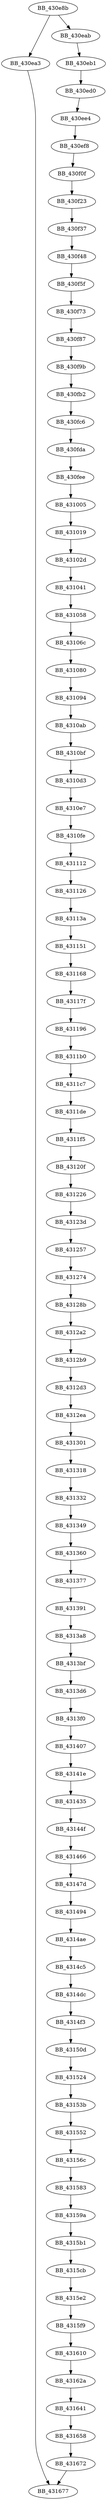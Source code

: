 DiGraph __get_lc_time{
BB_430e8b->BB_430ea3
BB_430e8b->BB_430eab
BB_430ea3->BB_431677
BB_430eab->BB_430eb1
BB_430eb1->BB_430ed0
BB_430ed0->BB_430ee4
BB_430ee4->BB_430ef8
BB_430ef8->BB_430f0f
BB_430f0f->BB_430f23
BB_430f23->BB_430f37
BB_430f37->BB_430f48
BB_430f48->BB_430f5f
BB_430f5f->BB_430f73
BB_430f73->BB_430f87
BB_430f87->BB_430f9b
BB_430f9b->BB_430fb2
BB_430fb2->BB_430fc6
BB_430fc6->BB_430fda
BB_430fda->BB_430fee
BB_430fee->BB_431005
BB_431005->BB_431019
BB_431019->BB_43102d
BB_43102d->BB_431041
BB_431041->BB_431058
BB_431058->BB_43106c
BB_43106c->BB_431080
BB_431080->BB_431094
BB_431094->BB_4310ab
BB_4310ab->BB_4310bf
BB_4310bf->BB_4310d3
BB_4310d3->BB_4310e7
BB_4310e7->BB_4310fe
BB_4310fe->BB_431112
BB_431112->BB_431126
BB_431126->BB_43113a
BB_43113a->BB_431151
BB_431151->BB_431168
BB_431168->BB_43117f
BB_43117f->BB_431196
BB_431196->BB_4311b0
BB_4311b0->BB_4311c7
BB_4311c7->BB_4311de
BB_4311de->BB_4311f5
BB_4311f5->BB_43120f
BB_43120f->BB_431226
BB_431226->BB_43123d
BB_43123d->BB_431257
BB_431257->BB_431274
BB_431274->BB_43128b
BB_43128b->BB_4312a2
BB_4312a2->BB_4312b9
BB_4312b9->BB_4312d3
BB_4312d3->BB_4312ea
BB_4312ea->BB_431301
BB_431301->BB_431318
BB_431318->BB_431332
BB_431332->BB_431349
BB_431349->BB_431360
BB_431360->BB_431377
BB_431377->BB_431391
BB_431391->BB_4313a8
BB_4313a8->BB_4313bf
BB_4313bf->BB_4313d6
BB_4313d6->BB_4313f0
BB_4313f0->BB_431407
BB_431407->BB_43141e
BB_43141e->BB_431435
BB_431435->BB_43144f
BB_43144f->BB_431466
BB_431466->BB_43147d
BB_43147d->BB_431494
BB_431494->BB_4314ae
BB_4314ae->BB_4314c5
BB_4314c5->BB_4314dc
BB_4314dc->BB_4314f3
BB_4314f3->BB_43150d
BB_43150d->BB_431524
BB_431524->BB_43153b
BB_43153b->BB_431552
BB_431552->BB_43156c
BB_43156c->BB_431583
BB_431583->BB_43159a
BB_43159a->BB_4315b1
BB_4315b1->BB_4315cb
BB_4315cb->BB_4315e2
BB_4315e2->BB_4315f9
BB_4315f9->BB_431610
BB_431610->BB_43162a
BB_43162a->BB_431641
BB_431641->BB_431658
BB_431658->BB_431672
BB_431672->BB_431677
}
